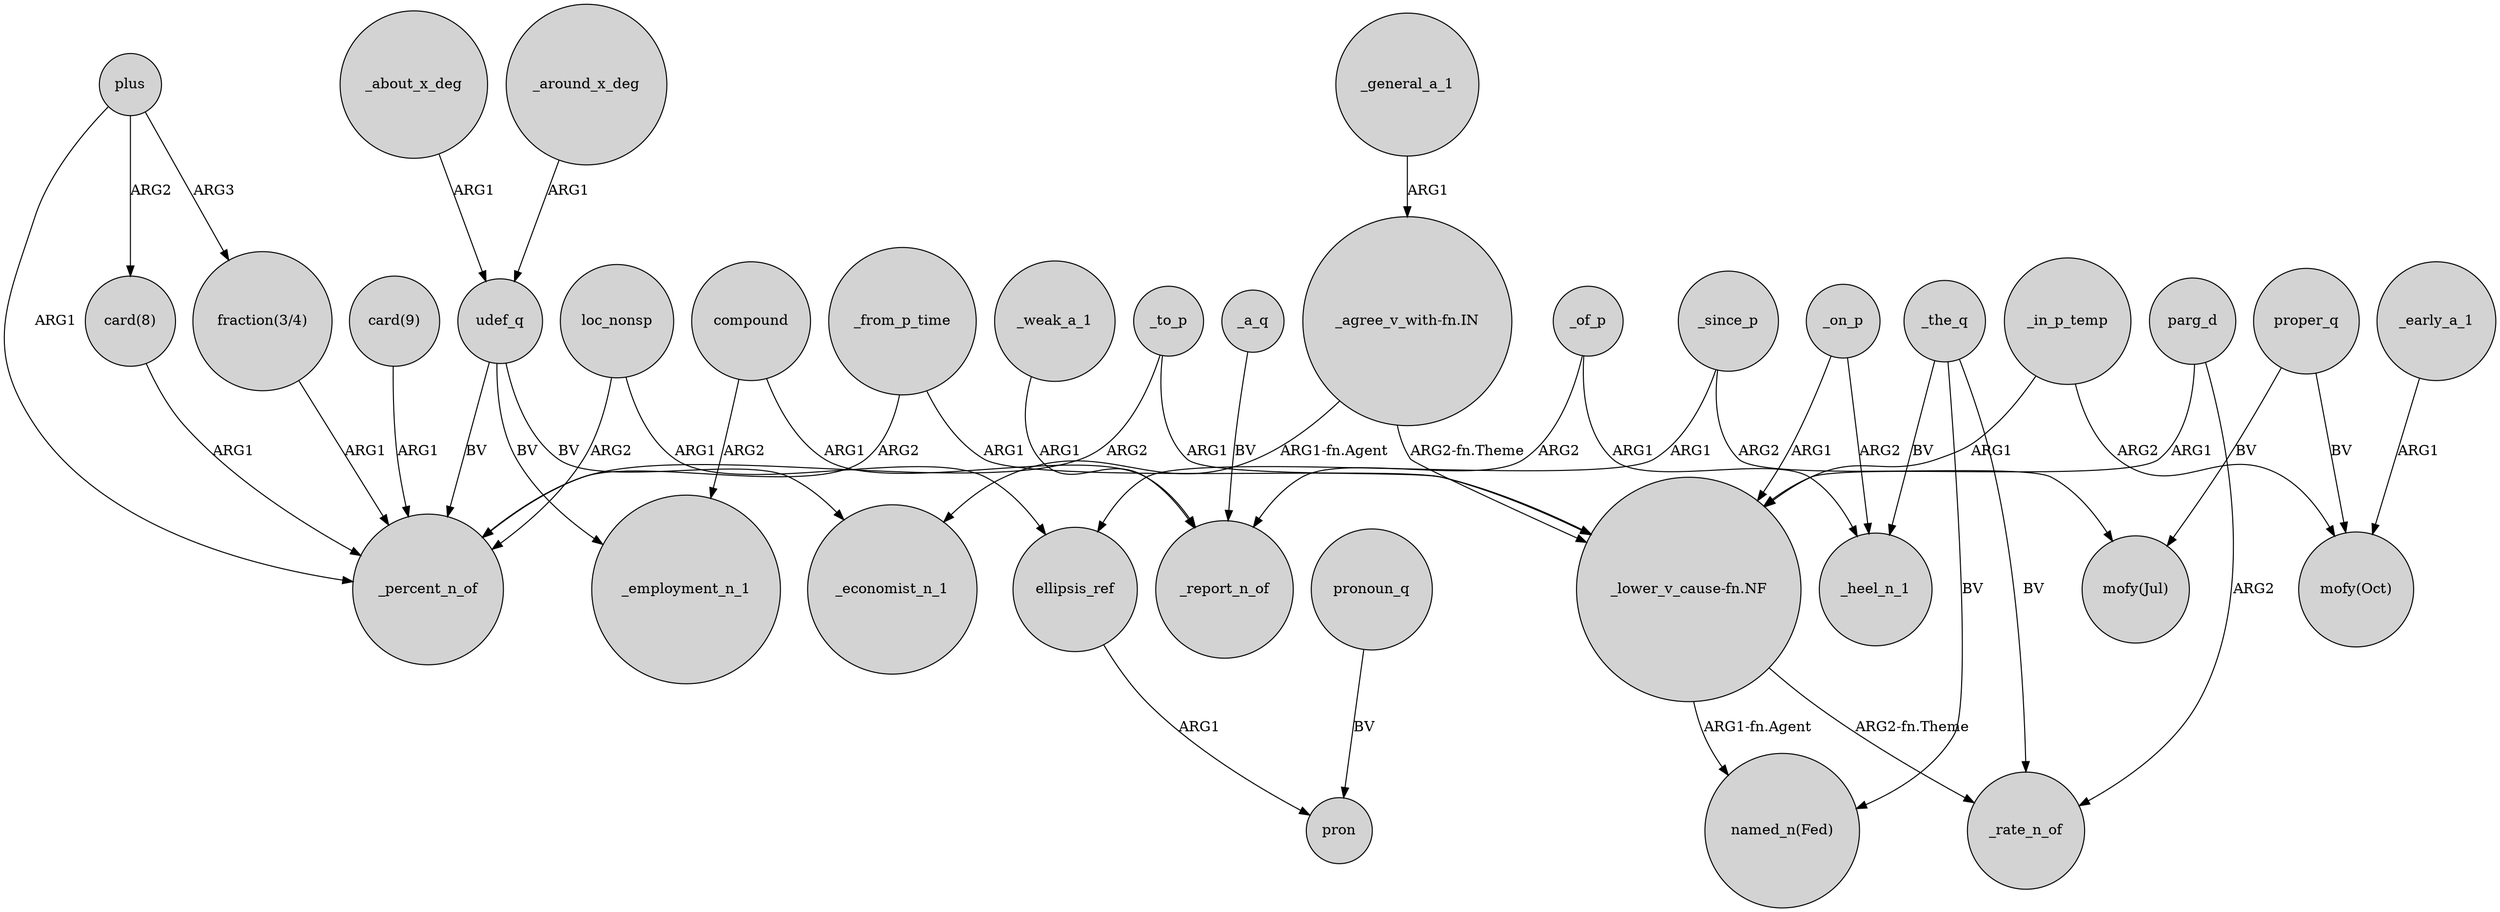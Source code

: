 digraph {
	node [shape=circle style=filled]
	plus -> "card(8)" [label=ARG2]
	_the_q -> _heel_n_1 [label=BV]
	_a_q -> _report_n_of [label=BV]
	"_lower_v_cause-fn.NF" -> _rate_n_of [label="ARG2-fn.Theme"]
	_the_q -> "named_n(Fed)" [label=BV]
	"card(9)" -> _percent_n_of [label=ARG1]
	proper_q -> "mofy(Jul)" [label=BV]
	_on_p -> _heel_n_1 [label=ARG2]
	compound -> _report_n_of [label=ARG1]
	_general_a_1 -> "_agree_v_with-fn.IN" [label=ARG1]
	udef_q -> _employment_n_1 [label=BV]
	_in_p_temp -> "_lower_v_cause-fn.NF" [label=ARG1]
	_of_p -> _heel_n_1 [label=ARG1]
	"_agree_v_with-fn.IN" -> _economist_n_1 [label="ARG1-fn.Agent"]
	_of_p -> _report_n_of [label=ARG2]
	ellipsis_ref -> pron [label=ARG1]
	loc_nonsp -> ellipsis_ref [label=ARG1]
	plus -> _percent_n_of [label=ARG1]
	_in_p_temp -> "mofy(Oct)" [label=ARG2]
	proper_q -> "mofy(Oct)" [label=BV]
	udef_q -> _economist_n_1 [label=BV]
	_about_x_deg -> udef_q [label=ARG1]
	_the_q -> _rate_n_of [label=BV]
	_since_p -> ellipsis_ref [label=ARG1]
	_around_x_deg -> udef_q [label=ARG1]
	_to_p -> "_lower_v_cause-fn.NF" [label=ARG1]
	pronoun_q -> pron [label=BV]
	loc_nonsp -> _percent_n_of [label=ARG2]
	_from_p_time -> _percent_n_of [label=ARG2]
	_from_p_time -> "_lower_v_cause-fn.NF" [label=ARG1]
	_to_p -> _percent_n_of [label=ARG2]
	_weak_a_1 -> _report_n_of [label=ARG1]
	compound -> _employment_n_1 [label=ARG2]
	"_lower_v_cause-fn.NF" -> "named_n(Fed)" [label="ARG1-fn.Agent"]
	"card(8)" -> _percent_n_of [label=ARG1]
	_early_a_1 -> "mofy(Oct)" [label=ARG1]
	_on_p -> "_lower_v_cause-fn.NF" [label=ARG1]
	udef_q -> _percent_n_of [label=BV]
	_since_p -> "mofy(Jul)" [label=ARG2]
	"fraction(3/4)" -> _percent_n_of [label=ARG1]
	parg_d -> _rate_n_of [label=ARG2]
	"_agree_v_with-fn.IN" -> "_lower_v_cause-fn.NF" [label="ARG2-fn.Theme"]
	parg_d -> "_lower_v_cause-fn.NF" [label=ARG1]
	plus -> "fraction(3/4)" [label=ARG3]
}
